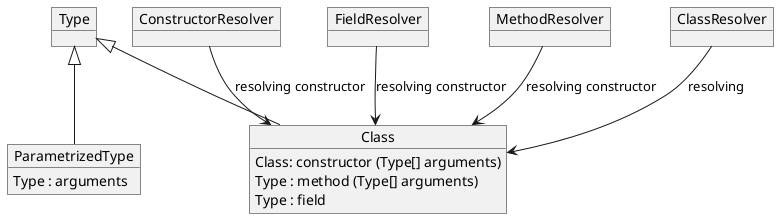 @startuml
object Type
object ParametrizedType{
    Type : arguments
}
object Class {
    Class: constructor (Type[] arguments)
    Type : method (Type[] arguments)
    Type : field
}

Type <|-- ParametrizedType
Type <|-- Class

' Resolvers
object ConstructorResolver
object FieldResolver
object MethodResolver


object ClassResolver{
}

ClassResolver --> Class : resolving
ConstructorResolver --> Class : resolving constructor
FieldResolver --> Class : resolving constructor
MethodResolver --> Class : resolving constructor
@enduml